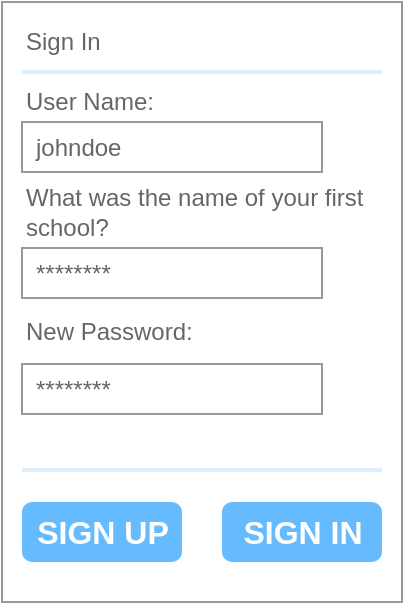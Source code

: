 <mxfile version="25.0.3">
  <diagram name="Page-1" id="rECG8IWRB-J2pE9Osj1c">
    <mxGraphModel dx="794" dy="475" grid="1" gridSize="10" guides="1" tooltips="1" connect="1" arrows="1" fold="1" page="1" pageScale="1" pageWidth="827" pageHeight="1169" math="0" shadow="0">
      <root>
        <mxCell id="0" />
        <mxCell id="1" parent="0" />
        <mxCell id="9TiG3ZSyg8hLX4It5T2l-1" value="" style="strokeWidth=1;shadow=0;dashed=0;align=center;html=1;shape=mxgraph.mockup.forms.rrect;rSize=0;strokeColor=#999999;fillColor=#ffffff;" vertex="1" parent="1">
          <mxGeometry x="314" y="100" width="200" height="300" as="geometry" />
        </mxCell>
        <mxCell id="9TiG3ZSyg8hLX4It5T2l-2" value="Sign In" style="strokeWidth=1;shadow=0;dashed=0;align=center;html=1;shape=mxgraph.mockup.forms.anchor;fontSize=12;fontColor=#666666;align=left;resizeWidth=1;spacingLeft=0;" vertex="1" parent="9TiG3ZSyg8hLX4It5T2l-1">
          <mxGeometry width="100" height="20" relative="1" as="geometry">
            <mxPoint x="10" y="10" as="offset" />
          </mxGeometry>
        </mxCell>
        <mxCell id="9TiG3ZSyg8hLX4It5T2l-3" value="" style="shape=line;strokeColor=#ddeeff;strokeWidth=2;html=1;resizeWidth=1;" vertex="1" parent="9TiG3ZSyg8hLX4It5T2l-1">
          <mxGeometry width="180" height="10" relative="1" as="geometry">
            <mxPoint x="10" y="30" as="offset" />
          </mxGeometry>
        </mxCell>
        <mxCell id="9TiG3ZSyg8hLX4It5T2l-4" value="User Name:" style="strokeWidth=1;shadow=0;dashed=0;align=center;html=1;shape=mxgraph.mockup.forms.anchor;fontSize=12;fontColor=#666666;align=left;resizeWidth=1;spacingLeft=0;" vertex="1" parent="9TiG3ZSyg8hLX4It5T2l-1">
          <mxGeometry width="100" height="20" relative="1" as="geometry">
            <mxPoint x="10" y="40" as="offset" />
          </mxGeometry>
        </mxCell>
        <mxCell id="9TiG3ZSyg8hLX4It5T2l-5" value="johndoe" style="strokeWidth=1;shadow=0;dashed=0;align=center;html=1;shape=mxgraph.mockup.forms.rrect;rSize=0;strokeColor=#999999;fontColor=#666666;align=left;spacingLeft=5;resizeWidth=1;" vertex="1" parent="9TiG3ZSyg8hLX4It5T2l-1">
          <mxGeometry width="150" height="25" relative="1" as="geometry">
            <mxPoint x="10" y="60" as="offset" />
          </mxGeometry>
        </mxCell>
        <mxCell id="9TiG3ZSyg8hLX4It5T2l-6" value="&lt;div&gt;What was the name of your first&lt;/div&gt;&lt;div&gt;school?&lt;br&gt;&lt;/div&gt;" style="strokeWidth=1;shadow=0;dashed=0;align=center;html=1;shape=mxgraph.mockup.forms.anchor;fontSize=12;fontColor=#666666;align=left;resizeWidth=1;spacingLeft=0;" vertex="1" parent="9TiG3ZSyg8hLX4It5T2l-1">
          <mxGeometry width="100" height="30" relative="1" as="geometry">
            <mxPoint x="10" y="90" as="offset" />
          </mxGeometry>
        </mxCell>
        <mxCell id="9TiG3ZSyg8hLX4It5T2l-7" value="********" style="strokeWidth=1;shadow=0;dashed=0;align=center;html=1;shape=mxgraph.mockup.forms.rrect;rSize=0;strokeColor=#999999;fontColor=#666666;align=left;spacingLeft=5;resizeWidth=1;" vertex="1" parent="9TiG3ZSyg8hLX4It5T2l-1">
          <mxGeometry width="150" height="25" relative="1" as="geometry">
            <mxPoint x="10" y="123" as="offset" />
          </mxGeometry>
        </mxCell>
        <mxCell id="9TiG3ZSyg8hLX4It5T2l-8" value="SIGN IN" style="strokeWidth=1;shadow=0;dashed=0;align=center;html=1;shape=mxgraph.mockup.forms.rrect;rSize=5;strokeColor=none;fontColor=#ffffff;fillColor=#66bbff;fontSize=16;fontStyle=1;" vertex="1" parent="9TiG3ZSyg8hLX4It5T2l-1">
          <mxGeometry y="1" width="80" height="30" relative="1" as="geometry">
            <mxPoint x="110" y="-50" as="offset" />
          </mxGeometry>
        </mxCell>
        <mxCell id="9TiG3ZSyg8hLX4It5T2l-10" value="" style="shape=line;strokeColor=#ddeeff;strokeWidth=2;html=1;resizeWidth=1;" vertex="1" parent="9TiG3ZSyg8hLX4It5T2l-1">
          <mxGeometry y="1" width="180" height="10" relative="1" as="geometry">
            <mxPoint x="10" y="-71" as="offset" />
          </mxGeometry>
        </mxCell>
        <mxCell id="9TiG3ZSyg8hLX4It5T2l-12" value="SIGN UP" style="strokeWidth=1;shadow=0;dashed=0;align=center;html=1;shape=mxgraph.mockup.forms.rrect;rSize=5;strokeColor=none;fontColor=#ffffff;fillColor=#66bbff;fontSize=16;fontStyle=1;" vertex="1" parent="9TiG3ZSyg8hLX4It5T2l-1">
          <mxGeometry y="1" width="80" height="30" relative="1" as="geometry">
            <mxPoint x="10" y="-50" as="offset" />
          </mxGeometry>
        </mxCell>
        <mxCell id="9TiG3ZSyg8hLX4It5T2l-14" value="New Password:" style="strokeWidth=1;shadow=0;dashed=0;align=center;html=1;shape=mxgraph.mockup.forms.anchor;fontSize=12;fontColor=#666666;align=left;resizeWidth=1;spacingLeft=0;" vertex="1" parent="9TiG3ZSyg8hLX4It5T2l-1">
          <mxGeometry width="100" height="30" relative="1" as="geometry">
            <mxPoint x="10" y="150" as="offset" />
          </mxGeometry>
        </mxCell>
        <mxCell id="9TiG3ZSyg8hLX4It5T2l-15" value="********" style="strokeWidth=1;shadow=0;dashed=0;align=center;html=1;shape=mxgraph.mockup.forms.rrect;rSize=0;strokeColor=#999999;fontColor=#666666;align=left;spacingLeft=5;resizeWidth=1;" vertex="1" parent="9TiG3ZSyg8hLX4It5T2l-1">
          <mxGeometry width="150" height="25" relative="1" as="geometry">
            <mxPoint x="10" y="181" as="offset" />
          </mxGeometry>
        </mxCell>
      </root>
    </mxGraphModel>
  </diagram>
</mxfile>
